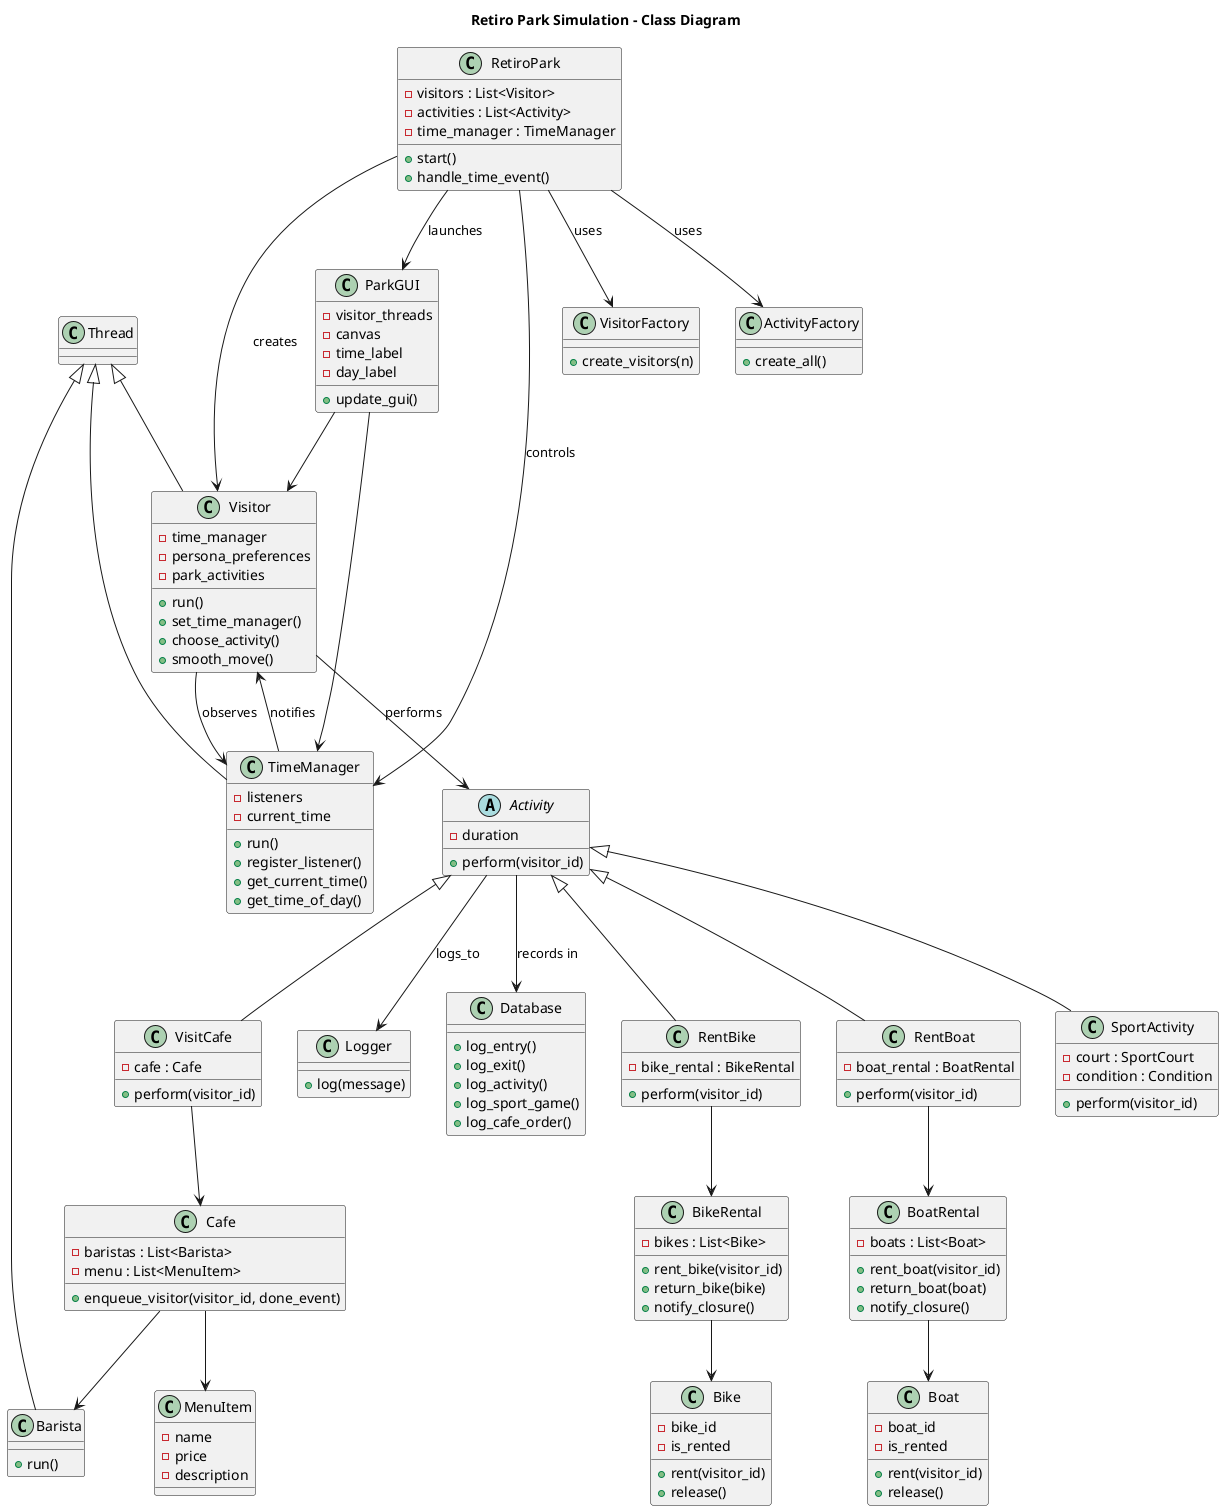 @startuml
title Retiro Park Simulation - Class Diagram

' THREADS
class Visitor {
    +run()
    +set_time_manager()
    +choose_activity()
    +smooth_move()
    -time_manager
    -persona_preferences
    -park_activities
}
Visitor -up-|> Thread

class TimeManager {
    +run()
    +register_listener()
    +get_current_time()
    +get_time_of_day()
    -listeners
    -current_time
}
TimeManager -up-|> Thread

' FACTORIES
class RetiroPark {
    -visitors : List<Visitor>
    -activities : List<Activity>
    -time_manager : TimeManager
    +start()
    +handle_time_event()
}
class VisitorFactory {
    +create_visitors(n)
}
class ActivityFactory {
    +create_all()
}
RetiroPark --> ParkGUI : launches
RetiroPark --> VisitorFactory: uses
RetiroPark --> ActivityFactory: uses
RetiroPark --> TimeManager: controls
RetiroPark --> Visitor : creates

' ACTIVITIES
abstract class Activity {
    +perform(visitor_id)
    -duration
}

class SportActivity {
    +perform(visitor_id)
    -court : SportCourt
    -condition : Condition
}
SportActivity -up-|> Activity

class RentBike {
    +perform(visitor_id)
    -bike_rental : BikeRental
}
RentBike -up-|> Activity

class RentBoat {
    +perform(visitor_id)
    -boat_rental : BoatRental
}
RentBoat -up-|> Activity

class VisitCafe {
    +perform(visitor_id)
    -cafe : Cafe
}
VisitCafe -up-|> Activity
VisitCafe --> Cafe

' RENTAL SYSTEM - BIKES
class Bike {
    +rent(visitor_id)
    +release()
    -bike_id
    -is_rented
}
class BikeRental {
    +rent_bike(visitor_id)
    +return_bike(bike)
    +notify_closure()
    -bikes : List<Bike>
}
BikeRental --> Bike
RentBike --> BikeRental

' RENTAL SYSTEM - BOATS
class Boat {
    +rent(visitor_id)
    +release()
    -boat_id
    -is_rented
}
class BoatRental {
    +rent_boat(visitor_id)
    +return_boat(boat)
    +notify_closure()
    -boats : List<Boat>
}
BoatRental --> Boat
RentBoat --> BoatRental

' CAFES
class Cafe {
    +enqueue_visitor(visitor_id, done_event)
    -baristas : List<Barista>
    -menu : List<MenuItem>
}
class Barista {
    +run()
}
Barista -up-|> Thread
Cafe --> Barista

class MenuItem {
    -name
    -price
    -description
}
Cafe --> MenuItem

' METRICS (abstracted)
class Logger {
    +log(message)
}
class Database {
    +log_entry()
    +log_exit()
    +log_activity()
    +log_sport_game()
    +log_cafe_order()
}

Visitor --> Activity : performs
Visitor --> TimeManager : observes
TimeManager --> Visitor : notifies
Activity --> Logger: logs_to
Activity --> Database: records in

' === UI SECTION ===
class ParkGUI {
    +update_gui()
    -visitor_threads
    -canvas
    -time_label
    -day_label
}

ParkGUI --> Visitor
ParkGUI --> TimeManager


@enduml
